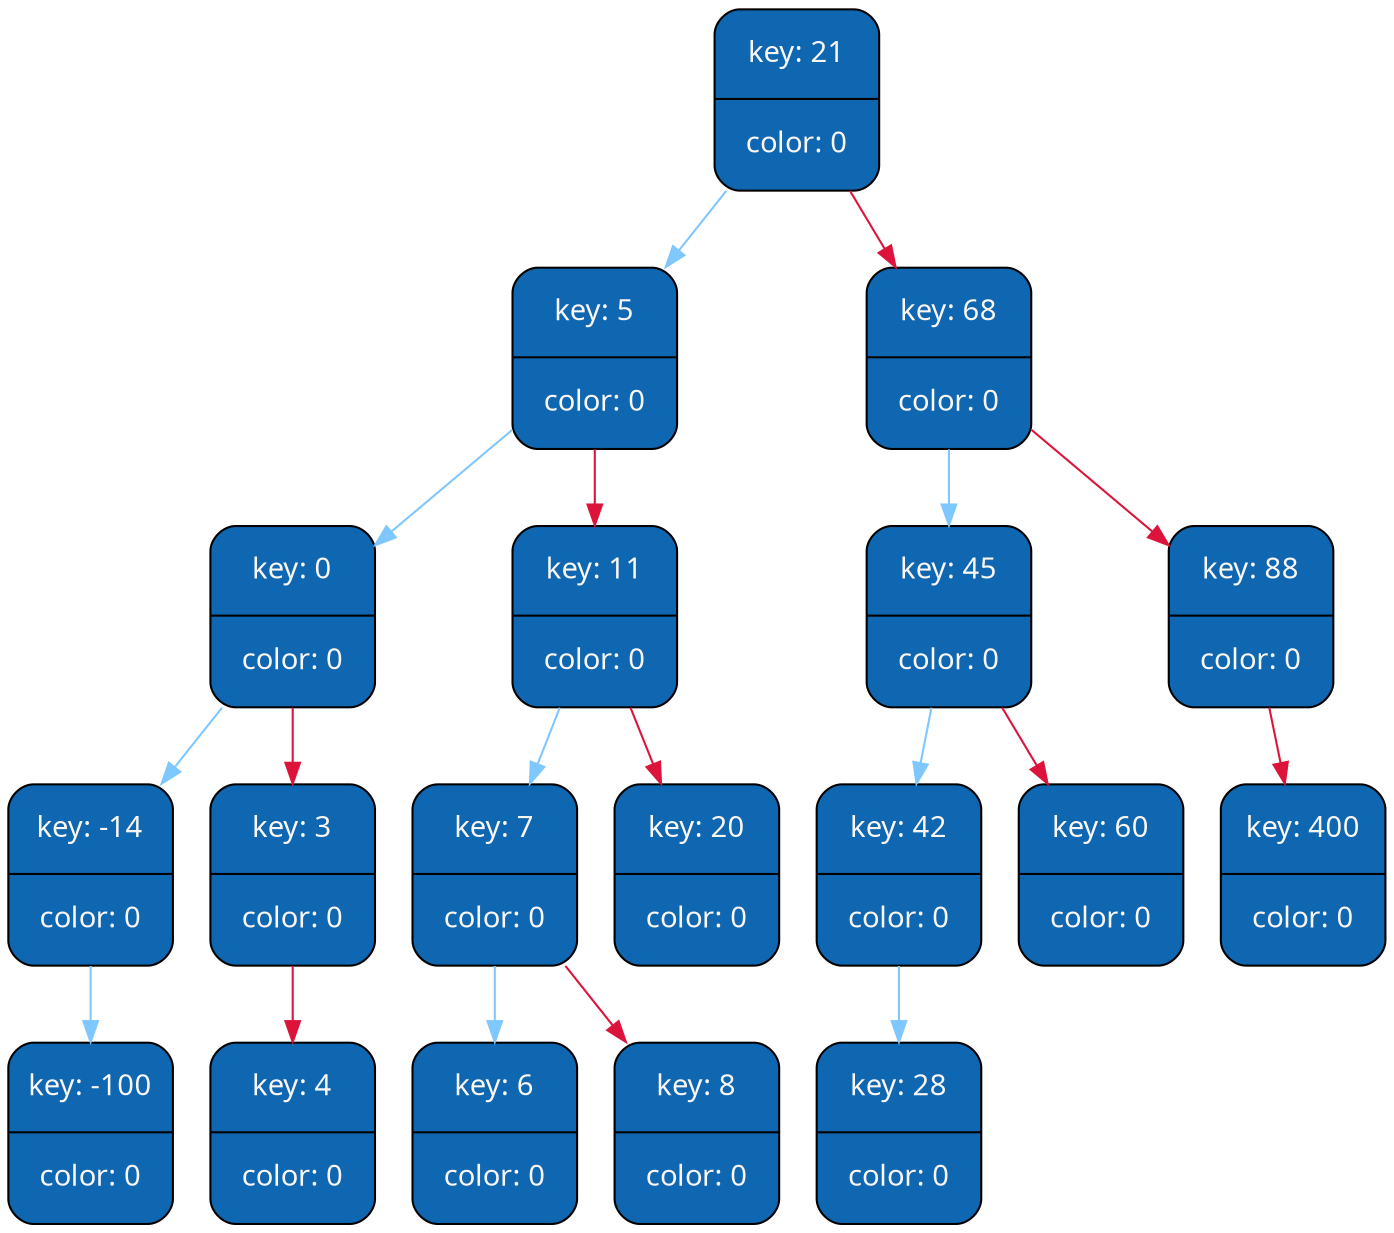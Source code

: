 digraph   
{
rankdir = ""
splines = "true"

node0x136605be0 [shape      = "Mrecord", width = 1.1, height = 1.21,  fillcolor   = "#0F67B1", style = "filled", fontcolor= " #FAF6F4", fontname = "Calibri", color = "0", label = "{key: 21| color: 0}"]
node0x136605be0 -> node0x136605f00 [color = "#7FC7FF", style = "", constraint = true, fillcolor = "#7FC7FF",   fontcolor = "", fontname = "Calibri", label = ""];
node0x136605f00 [shape      = "Mrecord", width = 1.1, height = 1.21,  fillcolor   = "#0F67B1", style = "filled", fontcolor= " #FAF6F4", fontname = "Calibri", color = "0", label = "{key: 5| color: 0}"]
node0x136605f00 -> node0x136605c40 [color = "#7FC7FF", style = "", constraint = true, fillcolor = "#7FC7FF",   fontcolor = "", fontname = "Calibri", label = ""];
node0x136605c40 [shape      = "Mrecord", width = 1.1, height = 1.21,  fillcolor   = "#0F67B1", style = "filled", fontcolor= " #FAF6F4", fontname = "Calibri", color = "0", label = "{key: 0| color: 0}"]
node0x136605c40 -> node0x136605c10 [color = "#7FC7FF", style = "", constraint = true, fillcolor = "#7FC7FF",   fontcolor = "", fontname = "Calibri", label = ""];
node0x136605c10 [shape      = "Mrecord", width = 1.1, height = 1.21,  fillcolor   = "#0F67B1", style = "filled", fontcolor= " #FAF6F4", fontname = "Calibri", color = "0", label = "{key: -14| color: 0}"]
node0x136605c10 -> node0x136605fc0 [color = "#7FC7FF", style = "", constraint = true, fillcolor = "#7FC7FF",   fontcolor = "", fontname = "Calibri", label = ""];
node0x136605fc0 [shape      = "Mrecord", width = 1.1, height = 1.21,  fillcolor   = "#0F67B1", style = "filled", fontcolor= " #FAF6F4", fontname = "Calibri", color = "0", label = "{key: -100| color: 0}"]
node0x136605c40 -> node0x136605c70 [color = "#DC143C", style = "", constraint = true, fillcolor = "#DC143C",   fontcolor = "", fontname = "Calibri", label = ""];
node0x136605c70 [shape      = "Mrecord", width = 1.1, height = 1.21,  fillcolor   = "#0F67B1", style = "filled", fontcolor= " #FAF6F4", fontname = "Calibri", color = "0", label = "{key: 3| color: 0}"]
node0x136605c70 -> node0x1366060b0 [color = "#DC143C", style = "", constraint = true, fillcolor = "#DC143C",   fontcolor = "", fontname = "Calibri", label = ""];
node0x1366060b0 [shape      = "Mrecord", width = 1.1, height = 1.21,  fillcolor   = "#0F67B1", style = "filled", fontcolor= " #FAF6F4", fontname = "Calibri", color = "0", label = "{key: 4| color: 0}"]
node0x136605f00 -> node0x136605cd0 [color = "#DC143C", style = "", constraint = true, fillcolor = "#DC143C",   fontcolor = "", fontname = "Calibri", label = ""];
node0x136605cd0 [shape      = "Mrecord", width = 1.1, height = 1.21,  fillcolor   = "#0F67B1", style = "filled", fontcolor= " #FAF6F4", fontname = "Calibri", color = "0", label = "{key: 11| color: 0}"]
node0x136605cd0 -> node0x136606110 [color = "#7FC7FF", style = "", constraint = true, fillcolor = "#7FC7FF",   fontcolor = "", fontname = "Calibri", label = ""];
node0x136606110 [shape      = "Mrecord", width = 1.1, height = 1.21,  fillcolor   = "#0F67B1", style = "filled", fontcolor= " #FAF6F4", fontname = "Calibri", color = "0", label = "{key: 7| color: 0}"]
node0x136606110 -> node0x1366060e0 [color = "#7FC7FF", style = "", constraint = true, fillcolor = "#7FC7FF",   fontcolor = "", fontname = "Calibri", label = ""];
node0x1366060e0 [shape      = "Mrecord", width = 1.1, height = 1.21,  fillcolor   = "#0F67B1", style = "filled", fontcolor= " #FAF6F4", fontname = "Calibri", color = "0", label = "{key: 6| color: 0}"]
node0x136606110 -> node0x136606140 [color = "#DC143C", style = "", constraint = true, fillcolor = "#DC143C",   fontcolor = "", fontname = "Calibri", label = ""];
node0x136606140 [shape      = "Mrecord", width = 1.1, height = 1.21,  fillcolor   = "#0F67B1", style = "filled", fontcolor= " #FAF6F4", fontname = "Calibri", color = "0", label = "{key: 8| color: 0}"]
node0x136605cd0 -> node0x136605e80 [color = "#DC143C", style = "", constraint = true, fillcolor = "#DC143C",   fontcolor = "", fontname = "Calibri", label = ""];
node0x136605e80 [shape      = "Mrecord", width = 1.1, height = 1.21,  fillcolor   = "#0F67B1", style = "filled", fontcolor= " #FAF6F4", fontname = "Calibri", color = "0", label = "{key: 20| color: 0}"]
node0x136605be0 -> node0x136606020 [color = "#DC143C", style = "", constraint = true, fillcolor = "#DC143C",   fontcolor = "", fontname = "Calibri", label = ""];
node0x136606020 [shape      = "Mrecord", width = 1.1, height = 1.21,  fillcolor   = "#0F67B1", style = "filled", fontcolor= " #FAF6F4", fontname = "Calibri", color = "0", label = "{key: 68| color: 0}"]
node0x136606020 -> node0x136605d00 [color = "#7FC7FF", style = "", constraint = true, fillcolor = "#7FC7FF",   fontcolor = "", fontname = "Calibri", label = ""];
node0x136605d00 [shape      = "Mrecord", width = 1.1, height = 1.21,  fillcolor   = "#0F67B1", style = "filled", fontcolor= " #FAF6F4", fontname = "Calibri", color = "0", label = "{key: 45| color: 0}"]
node0x136605d00 -> node0x136605ca0 [color = "#7FC7FF", style = "", constraint = true, fillcolor = "#7FC7FF",   fontcolor = "", fontname = "Calibri", label = ""];
node0x136605ca0 [shape      = "Mrecord", width = 1.1, height = 1.21,  fillcolor   = "#0F67B1", style = "filled", fontcolor= " #FAF6F4", fontname = "Calibri", color = "0", label = "{key: 42| color: 0}"]
node0x136605ca0 -> node0x136606170 [color = "#7FC7FF", style = "", constraint = true, fillcolor = "#7FC7FF",   fontcolor = "", fontname = "Calibri", label = ""];
node0x136606170 [shape      = "Mrecord", width = 1.1, height = 1.21,  fillcolor   = "#0F67B1", style = "filled", fontcolor= " #FAF6F4", fontname = "Calibri", color = "0", label = "{key: 28| color: 0}"]
node0x136605d00 -> node0x136606080 [color = "#DC143C", style = "", constraint = true, fillcolor = "#DC143C",   fontcolor = "", fontname = "Calibri", label = ""];
node0x136606080 [shape      = "Mrecord", width = 1.1, height = 1.21,  fillcolor   = "#0F67B1", style = "filled", fontcolor= " #FAF6F4", fontname = "Calibri", color = "0", label = "{key: 60| color: 0}"]
node0x136606020 -> node0x136606050 [color = "#DC143C", style = "", constraint = true, fillcolor = "#DC143C",   fontcolor = "", fontname = "Calibri", label = ""];
node0x136606050 [shape      = "Mrecord", width = 1.1, height = 1.21,  fillcolor   = "#0F67B1", style = "filled", fontcolor= " #FAF6F4", fontname = "Calibri", color = "0", label = "{key: 88| color: 0}"]
node0x136606050 -> node0x136605ff0 [color = "#DC143C", style = "", constraint = true, fillcolor = "#DC143C",   fontcolor = "", fontname = "Calibri", label = ""];
node0x136605ff0 [shape      = "Mrecord", width = 1.1, height = 1.21,  fillcolor   = "#0F67B1", style = "filled", fontcolor= " #FAF6F4", fontname = "Calibri", color = "0", label = "{key: 400| color: 0}"]
}
